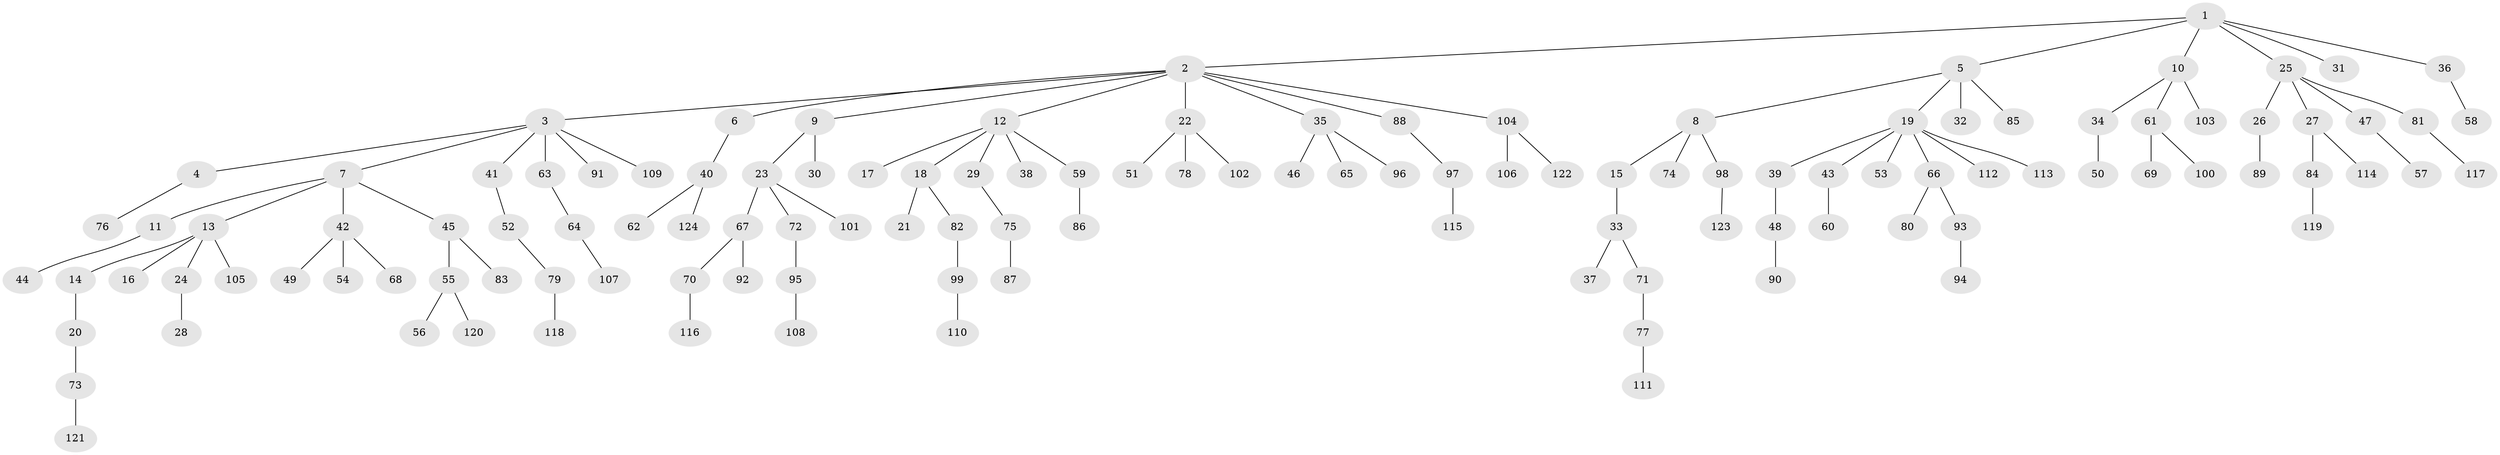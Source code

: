 // Generated by graph-tools (version 1.1) at 2025/26/03/09/25 03:26:30]
// undirected, 124 vertices, 123 edges
graph export_dot {
graph [start="1"]
  node [color=gray90,style=filled];
  1;
  2;
  3;
  4;
  5;
  6;
  7;
  8;
  9;
  10;
  11;
  12;
  13;
  14;
  15;
  16;
  17;
  18;
  19;
  20;
  21;
  22;
  23;
  24;
  25;
  26;
  27;
  28;
  29;
  30;
  31;
  32;
  33;
  34;
  35;
  36;
  37;
  38;
  39;
  40;
  41;
  42;
  43;
  44;
  45;
  46;
  47;
  48;
  49;
  50;
  51;
  52;
  53;
  54;
  55;
  56;
  57;
  58;
  59;
  60;
  61;
  62;
  63;
  64;
  65;
  66;
  67;
  68;
  69;
  70;
  71;
  72;
  73;
  74;
  75;
  76;
  77;
  78;
  79;
  80;
  81;
  82;
  83;
  84;
  85;
  86;
  87;
  88;
  89;
  90;
  91;
  92;
  93;
  94;
  95;
  96;
  97;
  98;
  99;
  100;
  101;
  102;
  103;
  104;
  105;
  106;
  107;
  108;
  109;
  110;
  111;
  112;
  113;
  114;
  115;
  116;
  117;
  118;
  119;
  120;
  121;
  122;
  123;
  124;
  1 -- 2;
  1 -- 5;
  1 -- 10;
  1 -- 25;
  1 -- 31;
  1 -- 36;
  2 -- 3;
  2 -- 6;
  2 -- 9;
  2 -- 12;
  2 -- 22;
  2 -- 35;
  2 -- 88;
  2 -- 104;
  3 -- 4;
  3 -- 7;
  3 -- 41;
  3 -- 63;
  3 -- 91;
  3 -- 109;
  4 -- 76;
  5 -- 8;
  5 -- 19;
  5 -- 32;
  5 -- 85;
  6 -- 40;
  7 -- 11;
  7 -- 13;
  7 -- 42;
  7 -- 45;
  8 -- 15;
  8 -- 74;
  8 -- 98;
  9 -- 23;
  9 -- 30;
  10 -- 34;
  10 -- 61;
  10 -- 103;
  11 -- 44;
  12 -- 17;
  12 -- 18;
  12 -- 29;
  12 -- 38;
  12 -- 59;
  13 -- 14;
  13 -- 16;
  13 -- 24;
  13 -- 105;
  14 -- 20;
  15 -- 33;
  18 -- 21;
  18 -- 82;
  19 -- 39;
  19 -- 43;
  19 -- 53;
  19 -- 66;
  19 -- 112;
  19 -- 113;
  20 -- 73;
  22 -- 51;
  22 -- 78;
  22 -- 102;
  23 -- 67;
  23 -- 72;
  23 -- 101;
  24 -- 28;
  25 -- 26;
  25 -- 27;
  25 -- 47;
  25 -- 81;
  26 -- 89;
  27 -- 84;
  27 -- 114;
  29 -- 75;
  33 -- 37;
  33 -- 71;
  34 -- 50;
  35 -- 46;
  35 -- 65;
  35 -- 96;
  36 -- 58;
  39 -- 48;
  40 -- 62;
  40 -- 124;
  41 -- 52;
  42 -- 49;
  42 -- 54;
  42 -- 68;
  43 -- 60;
  45 -- 55;
  45 -- 83;
  47 -- 57;
  48 -- 90;
  52 -- 79;
  55 -- 56;
  55 -- 120;
  59 -- 86;
  61 -- 69;
  61 -- 100;
  63 -- 64;
  64 -- 107;
  66 -- 80;
  66 -- 93;
  67 -- 70;
  67 -- 92;
  70 -- 116;
  71 -- 77;
  72 -- 95;
  73 -- 121;
  75 -- 87;
  77 -- 111;
  79 -- 118;
  81 -- 117;
  82 -- 99;
  84 -- 119;
  88 -- 97;
  93 -- 94;
  95 -- 108;
  97 -- 115;
  98 -- 123;
  99 -- 110;
  104 -- 106;
  104 -- 122;
}
